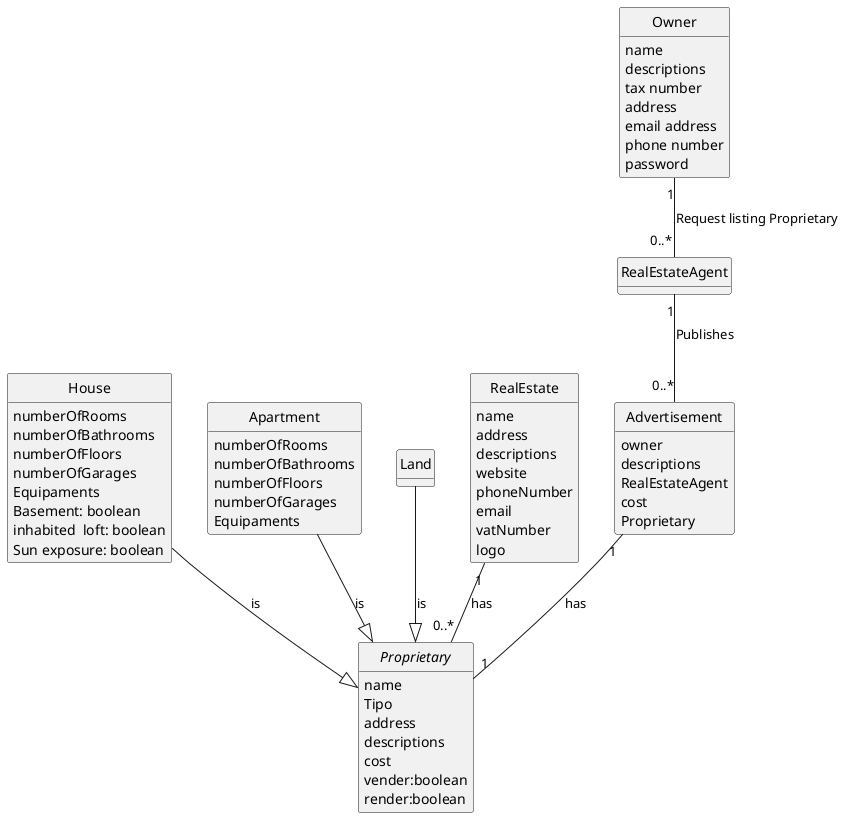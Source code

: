 @startuml
skinparam monochrome true
skinparam packageStyle rectangle
skinparam shadowing false

'left to right direction

skinparam classAttributeIconSize 0

hide circle
hide methods

class  RealEstateAgent{
}

class Owner {
     name
     descriptions
     tax number
     address
     email address
     phone number
     password
}

class Advertisement{
    owner
    descriptions
    RealEstateAgent
    cost
    Proprietary
}


abstract class Proprietary {
    name
    Tipo
    address
    descriptions
    cost
    vender:boolean
    render:boolean
}


class House{
numberOfRooms
    numberOfBathrooms
    numberOfFloors
    numberOfGarages
    Equipaments
    Basement: boolean
    inhabited  loft: boolean
    Sun exposure: boolean

}

class Apartment{
numberOfRooms
numberOfBathrooms
numberOfFloors
numberOfGarages
Equipaments

}

class Land{
}

class RealEstate {
    name
    address
    descriptions
    website
    phoneNumber
    email
    vatNumber
    logo
}
Owner "1"--"0..*" RealEstateAgent : Request listing Proprietary
RealEstateAgent "1"--"0..*"Advertisement : Publishes
Advertisement "1"--"1" Proprietary : has
House  --|>  Proprietary : is
Apartment  --|>  Proprietary : is
Land  --|>  Proprietary : is
RealEstate "1"--"0..*" Proprietary : has

@enduml